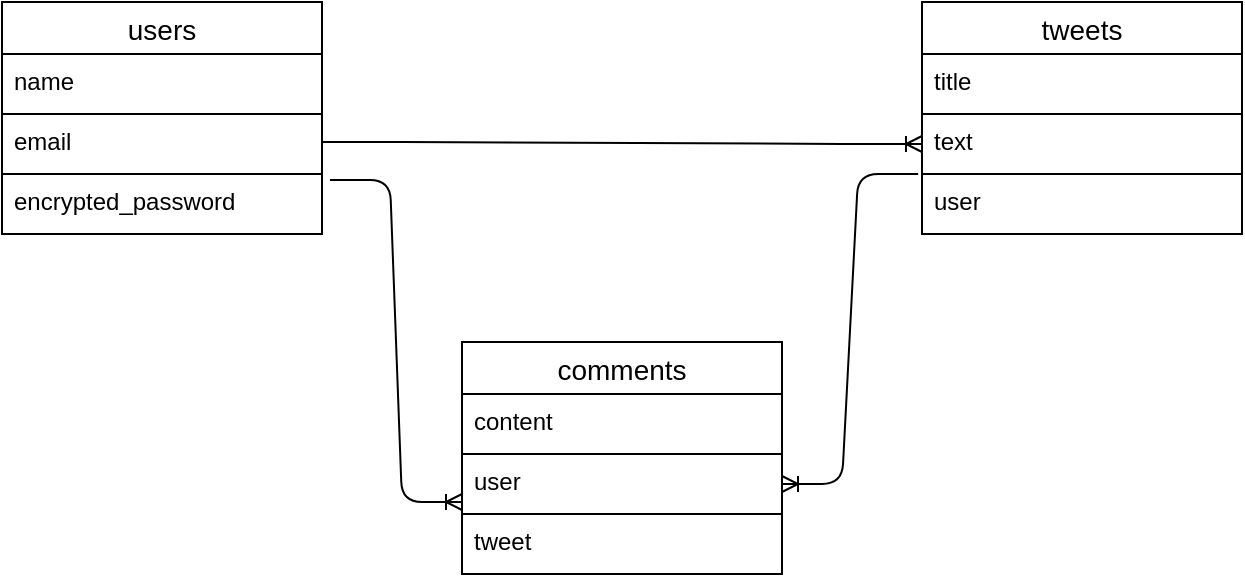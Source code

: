 <mxfile>
    <diagram id="vtssWMC_lIqDfRjejqw5" name="ページ1">
        <mxGraphModel dx="766" dy="667" grid="0" gridSize="10" guides="1" tooltips="1" connect="1" arrows="1" fold="1" page="0" pageScale="1" pageWidth="827" pageHeight="1169" background="#ffffff" math="0" shadow="0">
            <root>
                <mxCell id="0"/>
                <mxCell id="1" parent="0"/>
                <mxCell id="4" value="tweets" style="swimlane;fontStyle=0;childLayout=stackLayout;horizontal=1;startSize=26;horizontalStack=0;resizeParent=1;resizeParentMax=0;resizeLast=0;collapsible=1;marginBottom=0;align=center;fontSize=14;strokeColor=#000000;fontColor=#000000;fillColor=none;" vertex="1" parent="1">
                    <mxGeometry x="490" y="70" width="160" height="116" as="geometry"/>
                </mxCell>
                <mxCell id="5" value="title" style="text;strokeColor=none;fillColor=none;spacingLeft=4;spacingRight=4;overflow=hidden;rotatable=0;points=[[0,0.5],[1,0.5]];portConstraint=eastwest;fontSize=12;fontColor=#000000;" vertex="1" parent="4">
                    <mxGeometry y="26" width="160" height="30" as="geometry"/>
                </mxCell>
                <mxCell id="6" value="text" style="text;strokeColor=#000000;fillColor=none;spacingLeft=4;spacingRight=4;overflow=hidden;rotatable=0;points=[[0,0.5],[1,0.5]];portConstraint=eastwest;fontSize=12;fontColor=#000000;" vertex="1" parent="4">
                    <mxGeometry y="56" width="160" height="30" as="geometry"/>
                </mxCell>
                <mxCell id="7" value="user" style="text;strokeColor=none;fillColor=none;spacingLeft=4;spacingRight=4;overflow=hidden;rotatable=0;points=[[0,0.5],[1,0.5]];portConstraint=eastwest;fontSize=12;fontColor=#000000;" vertex="1" parent="4">
                    <mxGeometry y="86" width="160" height="30" as="geometry"/>
                </mxCell>
                <mxCell id="8" value="users" style="swimlane;fontStyle=0;childLayout=stackLayout;horizontal=1;startSize=26;horizontalStack=0;resizeParent=1;resizeParentMax=0;resizeLast=0;collapsible=1;marginBottom=0;align=center;fontSize=14;fontColor=#000000;strokeColor=#000000;fillColor=none;" vertex="1" parent="1">
                    <mxGeometry x="30" y="70" width="160" height="116" as="geometry"/>
                </mxCell>
                <mxCell id="9" value="name" style="text;strokeColor=none;fillColor=none;spacingLeft=4;spacingRight=4;overflow=hidden;rotatable=0;points=[[0,0.5],[1,0.5]];portConstraint=eastwest;fontSize=12;fontColor=#000000;" vertex="1" parent="8">
                    <mxGeometry y="26" width="160" height="30" as="geometry"/>
                </mxCell>
                <mxCell id="10" value="email" style="text;strokeColor=#000000;fillColor=none;spacingLeft=4;spacingRight=4;overflow=hidden;rotatable=0;points=[[0,0.5],[1,0.5]];portConstraint=eastwest;fontSize=12;fontColor=#000000;" vertex="1" parent="8">
                    <mxGeometry y="56" width="160" height="30" as="geometry"/>
                </mxCell>
                <mxCell id="11" value="encrypted_password" style="text;strokeColor=none;fillColor=none;spacingLeft=4;spacingRight=4;overflow=hidden;rotatable=0;points=[[0,0.5],[1,0.5]];portConstraint=eastwest;fontSize=12;fontColor=#000000;" vertex="1" parent="8">
                    <mxGeometry y="86" width="160" height="30" as="geometry"/>
                </mxCell>
                <mxCell id="12" value="comments" style="swimlane;fontStyle=0;childLayout=stackLayout;horizontal=1;startSize=26;horizontalStack=0;resizeParent=1;resizeParentMax=0;resizeLast=0;collapsible=1;marginBottom=0;align=center;fontSize=14;strokeColor=#000000;fillColor=none;fontColor=#000000;" vertex="1" parent="1">
                    <mxGeometry x="260" y="240" width="160" height="116" as="geometry"/>
                </mxCell>
                <mxCell id="13" value="content" style="text;strokeColor=none;fillColor=none;spacingLeft=4;spacingRight=4;overflow=hidden;rotatable=0;points=[[0,0.5],[1,0.5]];portConstraint=eastwest;fontSize=12;fontColor=#000000;" vertex="1" parent="12">
                    <mxGeometry y="26" width="160" height="30" as="geometry"/>
                </mxCell>
                <mxCell id="14" value="user" style="text;strokeColor=#000000;fillColor=none;spacingLeft=4;spacingRight=4;overflow=hidden;rotatable=0;points=[[0,0.5],[1,0.5]];portConstraint=eastwest;fontSize=12;fontColor=#000000;" vertex="1" parent="12">
                    <mxGeometry y="56" width="160" height="30" as="geometry"/>
                </mxCell>
                <mxCell id="15" value="tweet" style="text;strokeColor=none;fillColor=none;spacingLeft=4;spacingRight=4;overflow=hidden;rotatable=0;points=[[0,0.5],[1,0.5]];portConstraint=eastwest;fontSize=12;fontColor=#000000;" vertex="1" parent="12">
                    <mxGeometry y="86" width="160" height="30" as="geometry"/>
                </mxCell>
                <mxCell id="20" value="" style="edgeStyle=entityRelationEdgeStyle;fontSize=12;html=1;endArrow=ERoneToMany;entryX=1;entryY=0.5;entryDx=0;entryDy=0;exitX=-0.012;exitY=0;exitDx=0;exitDy=0;exitPerimeter=0;strokeColor=#000000;" edge="1" parent="1" source="7" target="14">
                    <mxGeometry width="100" height="100" relative="1" as="geometry">
                        <mxPoint x="470" y="410" as="sourcePoint"/>
                        <mxPoint x="570" y="310" as="targetPoint"/>
                    </mxGeometry>
                </mxCell>
                <mxCell id="21" value="" style="edgeStyle=entityRelationEdgeStyle;fontSize=12;html=1;endArrow=ERoneToMany;entryX=0;entryY=0.5;entryDx=0;entryDy=0;strokeColor=#000000;" edge="1" parent="1" target="6">
                    <mxGeometry width="100" height="100" relative="1" as="geometry">
                        <mxPoint x="190" y="140" as="sourcePoint"/>
                        <mxPoint x="290" y="40" as="targetPoint"/>
                    </mxGeometry>
                </mxCell>
                <mxCell id="22" value="" style="edgeStyle=entityRelationEdgeStyle;fontSize=12;html=1;endArrow=ERoneToMany;exitX=1.025;exitY=0.1;exitDx=0;exitDy=0;exitPerimeter=0;strokeColor=#000000;" edge="1" parent="1" source="11">
                    <mxGeometry width="100" height="100" relative="1" as="geometry">
                        <mxPoint x="160" y="420" as="sourcePoint"/>
                        <mxPoint x="260" y="320" as="targetPoint"/>
                    </mxGeometry>
                </mxCell>
            </root>
        </mxGraphModel>
    </diagram>
    <diagram id="7EkkWTt6D3Uw_whTvGSW" name="ページ2">
        <mxGraphModel dx="766" dy="667" grid="0" gridSize="10" guides="1" tooltips="1" connect="1" arrows="1" fold="1" page="0" pageScale="1" pageWidth="827" pageHeight="1169" background="#ffffff" math="0" shadow="0">
            <root>
                <mxCell id="0"/>
                <mxCell id="1" parent="0"/>
                <mxCell id="EK5XvC9axCtEk7fBgWFP-1" value="ユーザー新規登録ページ" style="whiteSpace=wrap;html=1;align=center;strokeColor=#000000;fontColor=#000000;fillColor=none;" vertex="1" parent="1">
                    <mxGeometry x="220" y="152" width="185" height="40" as="geometry"/>
                </mxCell>
                <mxCell id="EK5XvC9axCtEk7fBgWFP-2" value="ユーザーログインページ" style="whiteSpace=wrap;html=1;align=center;strokeColor=#000000;fontColor=#000000;fillColor=none;" vertex="1" parent="1">
                    <mxGeometry x="220" y="94" width="159" height="40" as="geometry"/>
                </mxCell>
                <mxCell id="EK5XvC9axCtEk7fBgWFP-28" style="edgeStyle=none;html=1;exitX=1;exitY=0.5;exitDx=0;exitDy=0;entryX=0;entryY=0.5;entryDx=0;entryDy=0;strokeColor=#000000;fontColor=#000000;endArrow=none;endFill=0;" edge="1" parent="1" source="EK5XvC9axCtEk7fBgWFP-3" target="EK5XvC9axCtEk7fBgWFP-25">
                    <mxGeometry relative="1" as="geometry"/>
                </mxCell>
                <mxCell id="EK5XvC9axCtEk7fBgWFP-3" value="詳細ページ" style="whiteSpace=wrap;html=1;align=center;strokeColor=#000000;fontColor=#000000;fillColor=none;" vertex="1" parent="1">
                    <mxGeometry x="358" y="285" width="100" height="40" as="geometry"/>
                </mxCell>
                <mxCell id="EK5XvC9axCtEk7fBgWFP-4" value="新規投稿ページ" style="whiteSpace=wrap;html=1;align=center;strokeColor=#000000;fontColor=#000000;fillColor=none;" vertex="1" parent="1">
                    <mxGeometry x="231" y="363" width="100" height="40" as="geometry"/>
                </mxCell>
                <mxCell id="EK5XvC9axCtEk7fBgWFP-9" style="edgeStyle=none;html=1;exitX=1;exitY=0.5;exitDx=0;exitDy=0;strokeColor=#000000;fontColor=#000000;endArrow=none;endFill=0;" edge="1" parent="1" source="EK5XvC9axCtEk7fBgWFP-5">
                    <mxGeometry relative="1" as="geometry">
                        <mxPoint x="158" y="114" as="targetPoint"/>
                    </mxGeometry>
                </mxCell>
                <mxCell id="EK5XvC9axCtEk7fBgWFP-11" style="edgeStyle=none;html=1;exitX=1;exitY=0.5;exitDx=0;exitDy=0;strokeColor=#000000;fontColor=#000000;endArrow=none;endFill=0;entryX=0;entryY=0.5;entryDx=0;entryDy=0;" edge="1" parent="1" source="EK5XvC9axCtEk7fBgWFP-5" target="EK5XvC9axCtEk7fBgWFP-2">
                    <mxGeometry relative="1" as="geometry">
                        <mxPoint x="207" y="114" as="targetPoint"/>
                    </mxGeometry>
                </mxCell>
                <mxCell id="EK5XvC9axCtEk7fBgWFP-5" value="一覧ページ" style="whiteSpace=wrap;html=1;align=center;strokeColor=#000000;fontColor=#000000;fillColor=none;" vertex="1" parent="1">
                    <mxGeometry x="47" y="94" width="100" height="40" as="geometry"/>
                </mxCell>
                <mxCell id="EK5XvC9axCtEk7fBgWFP-7" value="ユーザーマイページ" style="whiteSpace=wrap;html=1;align=center;strokeColor=#000000;fontColor=#000000;fillColor=none;" vertex="1" parent="1">
                    <mxGeometry x="220" y="213" width="111" height="40" as="geometry"/>
                </mxCell>
                <mxCell id="EK5XvC9axCtEk7fBgWFP-14" value="" style="endArrow=none;html=1;rounded=0;strokeColor=#000000;fontColor=#000000;" edge="1" parent="1">
                    <mxGeometry relative="1" as="geometry">
                        <mxPoint x="174" y="114" as="sourcePoint"/>
                        <mxPoint x="174" y="381" as="targetPoint"/>
                    </mxGeometry>
                </mxCell>
                <mxCell id="EK5XvC9axCtEk7fBgWFP-18" value="" style="endArrow=none;html=1;rounded=0;strokeColor=#000000;fontColor=#000000;" edge="1" parent="1">
                    <mxGeometry relative="1" as="geometry">
                        <mxPoint x="174" y="380" as="sourcePoint"/>
                        <mxPoint x="231" y="380" as="targetPoint"/>
                    </mxGeometry>
                </mxCell>
                <mxCell id="EK5XvC9axCtEk7fBgWFP-19" value="" style="endArrow=none;html=1;rounded=0;strokeColor=#000000;fontColor=#000000;" edge="1" parent="1">
                    <mxGeometry relative="1" as="geometry">
                        <mxPoint x="173" y="171.5" as="sourcePoint"/>
                        <mxPoint x="220" y="172" as="targetPoint"/>
                        <Array as="points"/>
                    </mxGeometry>
                </mxCell>
                <mxCell id="EK5XvC9axCtEk7fBgWFP-21" value="" style="endArrow=none;html=1;rounded=0;strokeColor=#000000;fontColor=#000000;" edge="1" parent="1">
                    <mxGeometry relative="1" as="geometry">
                        <mxPoint x="174" y="238" as="sourcePoint"/>
                        <mxPoint x="221" y="238" as="targetPoint"/>
                    </mxGeometry>
                </mxCell>
                <mxCell id="EK5XvC9axCtEk7fBgWFP-22" value="" style="endArrow=none;html=1;rounded=0;strokeColor=#000000;fontColor=#000000;" edge="1" parent="1">
                    <mxGeometry relative="1" as="geometry">
                        <mxPoint x="174" y="304.5" as="sourcePoint"/>
                        <mxPoint x="192" y="304.5" as="targetPoint"/>
                        <Array as="points">
                            <mxPoint x="357" y="305"/>
                        </Array>
                    </mxGeometry>
                </mxCell>
                <mxCell id="EK5XvC9axCtEk7fBgWFP-23" value="" style="endArrow=none;html=1;rounded=0;strokeColor=#000000;fontColor=#000000;" edge="1" parent="1">
                    <mxGeometry relative="1" as="geometry">
                        <mxPoint x="285" y="253" as="sourcePoint"/>
                        <mxPoint x="285" y="305" as="targetPoint"/>
                    </mxGeometry>
                </mxCell>
                <mxCell id="EK5XvC9axCtEk7fBgWFP-25" value="編集ページ" style="whiteSpace=wrap;html=1;align=center;strokeColor=#000000;fontColor=#000000;fillColor=none;" vertex="1" parent="1">
                    <mxGeometry x="501" y="285" width="100" height="40" as="geometry"/>
                </mxCell>
            </root>
        </mxGraphModel>
    </diagram>
</mxfile>